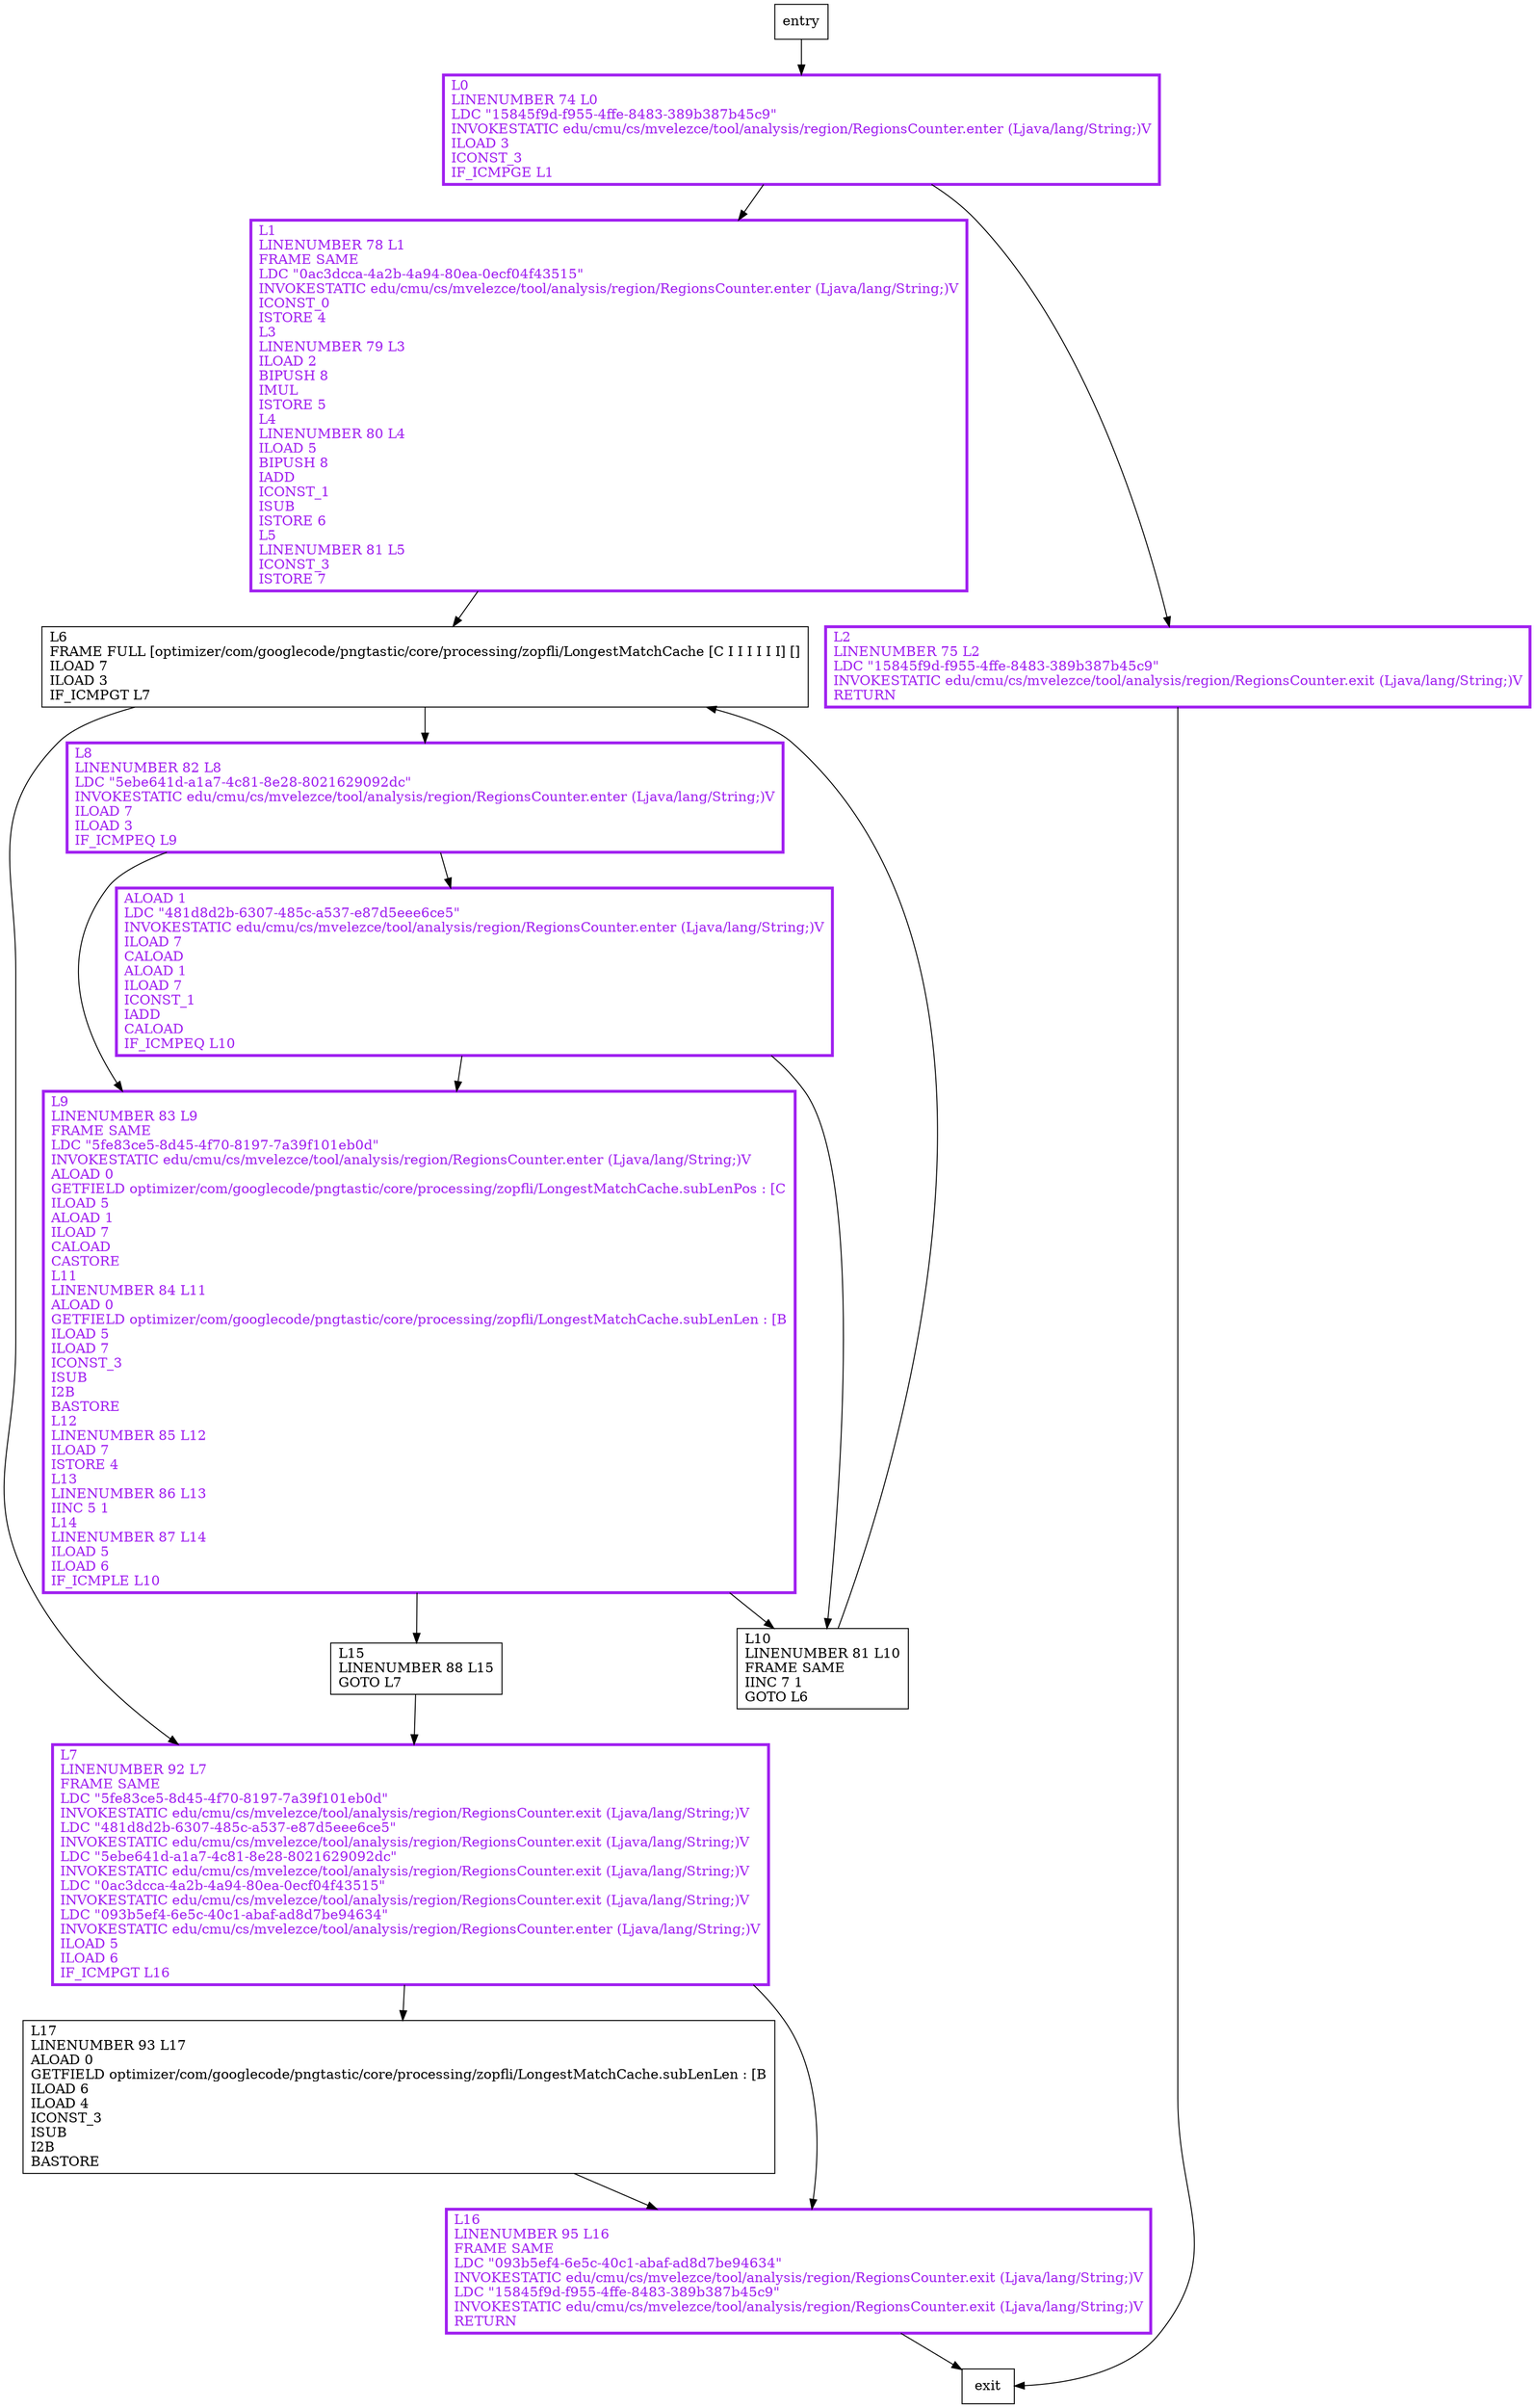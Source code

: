 digraph subLenToCache {
node [shape=record];
618921914 [label="L1\lLINENUMBER 78 L1\lFRAME SAME\lLDC \"0ac3dcca-4a2b-4a94-80ea-0ecf04f43515\"\lINVOKESTATIC edu/cmu/cs/mvelezce/tool/analysis/region/RegionsCounter.enter (Ljava/lang/String;)V\lICONST_0\lISTORE 4\lL3\lLINENUMBER 79 L3\lILOAD 2\lBIPUSH 8\lIMUL\lISTORE 5\lL4\lLINENUMBER 80 L4\lILOAD 5\lBIPUSH 8\lIADD\lICONST_1\lISUB\lISTORE 6\lL5\lLINENUMBER 81 L5\lICONST_3\lISTORE 7\l"];
275704936 [label="L10\lLINENUMBER 81 L10\lFRAME SAME\lIINC 7 1\lGOTO L6\l"];
1764043979 [label="L7\lLINENUMBER 92 L7\lFRAME SAME\lLDC \"5fe83ce5-8d45-4f70-8197-7a39f101eb0d\"\lINVOKESTATIC edu/cmu/cs/mvelezce/tool/analysis/region/RegionsCounter.exit (Ljava/lang/String;)V\lLDC \"481d8d2b-6307-485c-a537-e87d5eee6ce5\"\lINVOKESTATIC edu/cmu/cs/mvelezce/tool/analysis/region/RegionsCounter.exit (Ljava/lang/String;)V\lLDC \"5ebe641d-a1a7-4c81-8e28-8021629092dc\"\lINVOKESTATIC edu/cmu/cs/mvelezce/tool/analysis/region/RegionsCounter.exit (Ljava/lang/String;)V\lLDC \"0ac3dcca-4a2b-4a94-80ea-0ecf04f43515\"\lINVOKESTATIC edu/cmu/cs/mvelezce/tool/analysis/region/RegionsCounter.exit (Ljava/lang/String;)V\lLDC \"093b5ef4-6e5c-40c1-abaf-ad8d7be94634\"\lINVOKESTATIC edu/cmu/cs/mvelezce/tool/analysis/region/RegionsCounter.enter (Ljava/lang/String;)V\lILOAD 5\lILOAD 6\lIF_ICMPGT L16\l"];
1452141788 [label="L2\lLINENUMBER 75 L2\lLDC \"15845f9d-f955-4ffe-8483-389b387b45c9\"\lINVOKESTATIC edu/cmu/cs/mvelezce/tool/analysis/region/RegionsCounter.exit (Ljava/lang/String;)V\lRETURN\l"];
34016358 [label="L6\lFRAME FULL [optimizer/com/googlecode/pngtastic/core/processing/zopfli/LongestMatchCache [C I I I I I I] []\lILOAD 7\lILOAD 3\lIF_ICMPGT L7\l"];
1349374426 [label="ALOAD 1\lLDC \"481d8d2b-6307-485c-a537-e87d5eee6ce5\"\lINVOKESTATIC edu/cmu/cs/mvelezce/tool/analysis/region/RegionsCounter.enter (Ljava/lang/String;)V\lILOAD 7\lCALOAD\lALOAD 1\lILOAD 7\lICONST_1\lIADD\lCALOAD\lIF_ICMPEQ L10\l"];
1765747501 [label="L9\lLINENUMBER 83 L9\lFRAME SAME\lLDC \"5fe83ce5-8d45-4f70-8197-7a39f101eb0d\"\lINVOKESTATIC edu/cmu/cs/mvelezce/tool/analysis/region/RegionsCounter.enter (Ljava/lang/String;)V\lALOAD 0\lGETFIELD optimizer/com/googlecode/pngtastic/core/processing/zopfli/LongestMatchCache.subLenPos : [C\lILOAD 5\lALOAD 1\lILOAD 7\lCALOAD\lCASTORE\lL11\lLINENUMBER 84 L11\lALOAD 0\lGETFIELD optimizer/com/googlecode/pngtastic/core/processing/zopfli/LongestMatchCache.subLenLen : [B\lILOAD 5\lILOAD 7\lICONST_3\lISUB\lI2B\lBASTORE\lL12\lLINENUMBER 85 L12\lILOAD 7\lISTORE 4\lL13\lLINENUMBER 86 L13\lIINC 5 1\lL14\lLINENUMBER 87 L14\lILOAD 5\lILOAD 6\lIF_ICMPLE L10\l"];
1927884209 [label="L0\lLINENUMBER 74 L0\lLDC \"15845f9d-f955-4ffe-8483-389b387b45c9\"\lINVOKESTATIC edu/cmu/cs/mvelezce/tool/analysis/region/RegionsCounter.enter (Ljava/lang/String;)V\lILOAD 3\lICONST_3\lIF_ICMPGE L1\l"];
1538279586 [label="L17\lLINENUMBER 93 L17\lALOAD 0\lGETFIELD optimizer/com/googlecode/pngtastic/core/processing/zopfli/LongestMatchCache.subLenLen : [B\lILOAD 6\lILOAD 4\lICONST_3\lISUB\lI2B\lBASTORE\l"];
1377435899 [label="L8\lLINENUMBER 82 L8\lLDC \"5ebe641d-a1a7-4c81-8e28-8021629092dc\"\lINVOKESTATIC edu/cmu/cs/mvelezce/tool/analysis/region/RegionsCounter.enter (Ljava/lang/String;)V\lILOAD 7\lILOAD 3\lIF_ICMPEQ L9\l"];
309406534 [label="L15\lLINENUMBER 88 L15\lGOTO L7\l"];
1020980989 [label="L16\lLINENUMBER 95 L16\lFRAME SAME\lLDC \"093b5ef4-6e5c-40c1-abaf-ad8d7be94634\"\lINVOKESTATIC edu/cmu/cs/mvelezce/tool/analysis/region/RegionsCounter.exit (Ljava/lang/String;)V\lLDC \"15845f9d-f955-4ffe-8483-389b387b45c9\"\lINVOKESTATIC edu/cmu/cs/mvelezce/tool/analysis/region/RegionsCounter.exit (Ljava/lang/String;)V\lRETURN\l"];
entry;
exit;
618921914 -> 34016358;
1927884209 -> 618921914;
1927884209 -> 1452141788;
1538279586 -> 1020980989;
1377435899 -> 1349374426;
1377435899 -> 1765747501;
309406534 -> 1764043979;
entry -> 1927884209;
275704936 -> 34016358;
1764043979 -> 1538279586;
1764043979 -> 1020980989;
1452141788 -> exit;
34016358 -> 1764043979;
34016358 -> 1377435899;
1349374426 -> 275704936;
1349374426 -> 1765747501;
1765747501 -> 275704936;
1765747501 -> 309406534;
1020980989 -> exit;
618921914[fontcolor="purple", penwidth=3, color="purple"];
1764043979[fontcolor="purple", penwidth=3, color="purple"];
1452141788[fontcolor="purple", penwidth=3, color="purple"];
1349374426[fontcolor="purple", penwidth=3, color="purple"];
1765747501[fontcolor="purple", penwidth=3, color="purple"];
1927884209[fontcolor="purple", penwidth=3, color="purple"];
1377435899[fontcolor="purple", penwidth=3, color="purple"];
1020980989[fontcolor="purple", penwidth=3, color="purple"];
}
